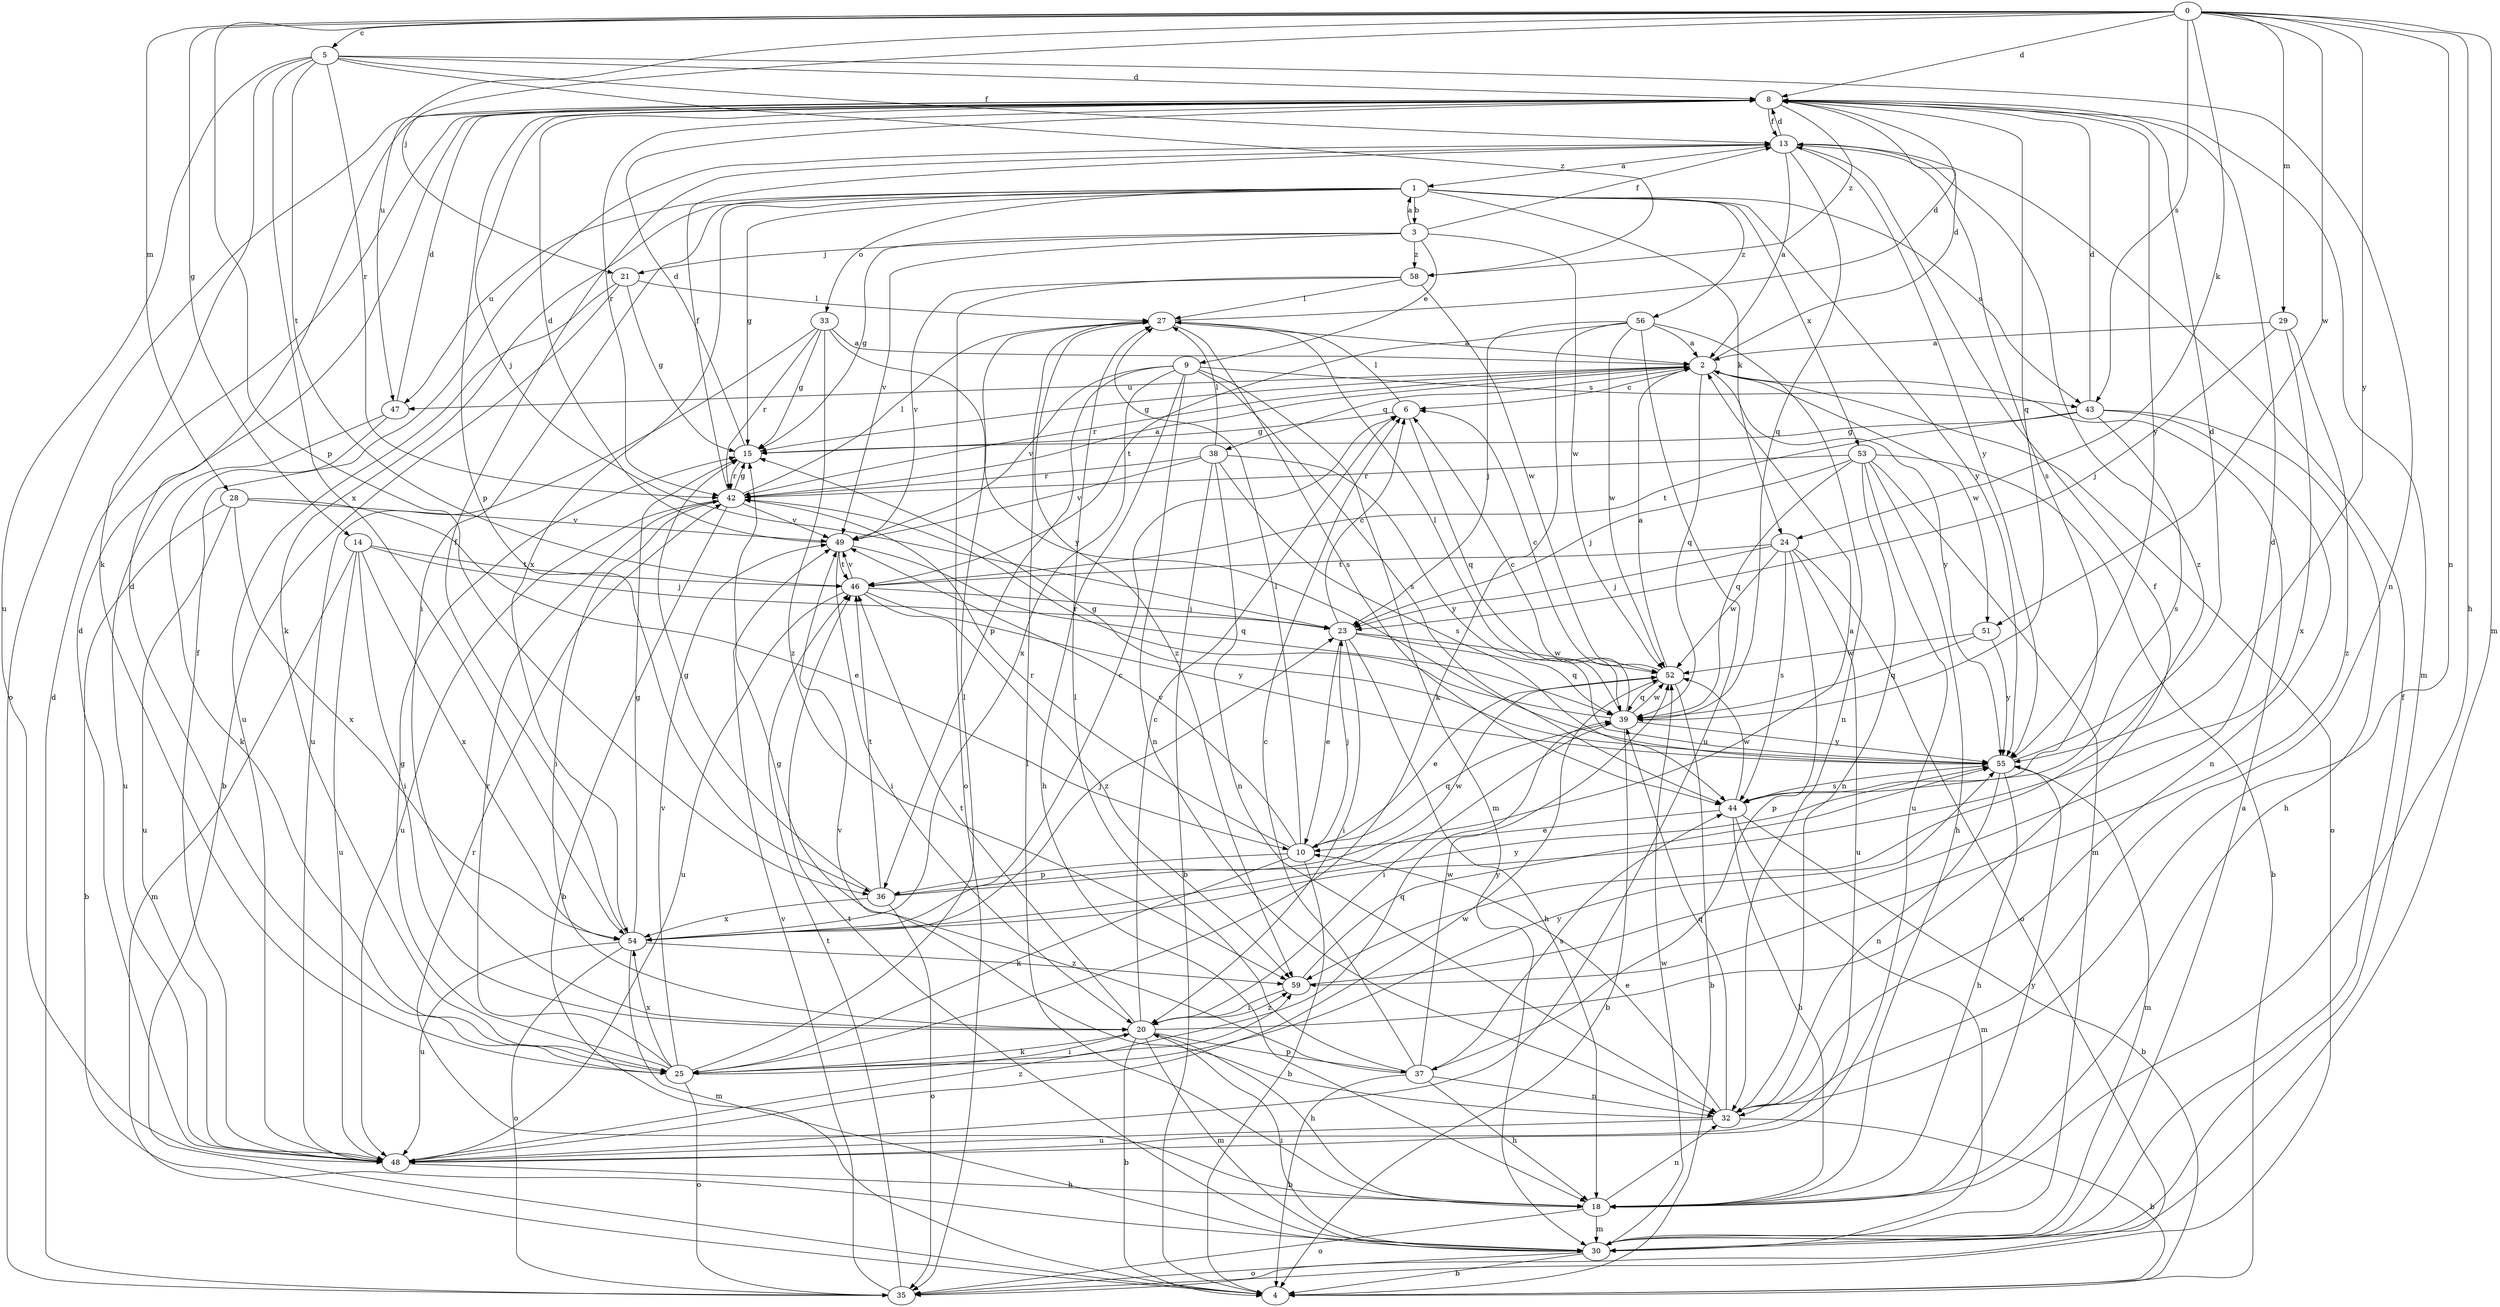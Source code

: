 strict digraph  {
0;
1;
2;
3;
4;
5;
6;
8;
9;
10;
13;
14;
15;
18;
20;
21;
23;
24;
25;
27;
28;
29;
30;
32;
33;
35;
36;
37;
38;
39;
42;
43;
44;
46;
47;
48;
49;
51;
52;
53;
54;
55;
56;
58;
59;
0 -> 5  [label=c];
0 -> 8  [label=d];
0 -> 14  [label=g];
0 -> 18  [label=h];
0 -> 21  [label=j];
0 -> 24  [label=k];
0 -> 28  [label=m];
0 -> 29  [label=m];
0 -> 30  [label=m];
0 -> 32  [label=n];
0 -> 36  [label=p];
0 -> 43  [label=s];
0 -> 47  [label=u];
0 -> 51  [label=w];
0 -> 55  [label=y];
1 -> 3  [label=b];
1 -> 15  [label=g];
1 -> 20  [label=i];
1 -> 24  [label=k];
1 -> 25  [label=k];
1 -> 33  [label=o];
1 -> 43  [label=s];
1 -> 47  [label=u];
1 -> 53  [label=x];
1 -> 54  [label=x];
1 -> 55  [label=y];
1 -> 56  [label=z];
2 -> 6  [label=c];
2 -> 8  [label=d];
2 -> 15  [label=g];
2 -> 35  [label=o];
2 -> 38  [label=q];
2 -> 39  [label=q];
2 -> 42  [label=r];
2 -> 47  [label=u];
2 -> 51  [label=w];
2 -> 55  [label=y];
3 -> 1  [label=a];
3 -> 9  [label=e];
3 -> 13  [label=f];
3 -> 15  [label=g];
3 -> 21  [label=j];
3 -> 49  [label=v];
3 -> 52  [label=w];
3 -> 58  [label=z];
5 -> 8  [label=d];
5 -> 13  [label=f];
5 -> 25  [label=k];
5 -> 32  [label=n];
5 -> 42  [label=r];
5 -> 46  [label=t];
5 -> 48  [label=u];
5 -> 54  [label=x];
5 -> 58  [label=z];
6 -> 15  [label=g];
6 -> 27  [label=l];
6 -> 39  [label=q];
8 -> 13  [label=f];
8 -> 23  [label=j];
8 -> 30  [label=m];
8 -> 35  [label=o];
8 -> 36  [label=p];
8 -> 39  [label=q];
8 -> 42  [label=r];
8 -> 55  [label=y];
8 -> 58  [label=z];
9 -> 18  [label=h];
9 -> 30  [label=m];
9 -> 32  [label=n];
9 -> 36  [label=p];
9 -> 43  [label=s];
9 -> 44  [label=s];
9 -> 49  [label=v];
9 -> 54  [label=x];
10 -> 4  [label=b];
10 -> 23  [label=j];
10 -> 25  [label=k];
10 -> 27  [label=l];
10 -> 36  [label=p];
10 -> 39  [label=q];
10 -> 42  [label=r];
10 -> 49  [label=v];
13 -> 1  [label=a];
13 -> 2  [label=a];
13 -> 8  [label=d];
13 -> 39  [label=q];
13 -> 44  [label=s];
13 -> 55  [label=y];
13 -> 59  [label=z];
14 -> 20  [label=i];
14 -> 23  [label=j];
14 -> 30  [label=m];
14 -> 46  [label=t];
14 -> 48  [label=u];
14 -> 54  [label=x];
15 -> 8  [label=d];
15 -> 42  [label=r];
18 -> 27  [label=l];
18 -> 30  [label=m];
18 -> 32  [label=n];
18 -> 35  [label=o];
18 -> 42  [label=r];
18 -> 55  [label=y];
20 -> 4  [label=b];
20 -> 6  [label=c];
20 -> 13  [label=f];
20 -> 18  [label=h];
20 -> 25  [label=k];
20 -> 30  [label=m];
20 -> 37  [label=p];
20 -> 46  [label=t];
20 -> 59  [label=z];
21 -> 4  [label=b];
21 -> 15  [label=g];
21 -> 27  [label=l];
21 -> 48  [label=u];
23 -> 6  [label=c];
23 -> 10  [label=e];
23 -> 18  [label=h];
23 -> 20  [label=i];
23 -> 39  [label=q];
23 -> 52  [label=w];
24 -> 23  [label=j];
24 -> 35  [label=o];
24 -> 37  [label=p];
24 -> 44  [label=s];
24 -> 46  [label=t];
24 -> 48  [label=u];
24 -> 52  [label=w];
25 -> 8  [label=d];
25 -> 15  [label=g];
25 -> 20  [label=i];
25 -> 27  [label=l];
25 -> 35  [label=o];
25 -> 39  [label=q];
25 -> 42  [label=r];
25 -> 49  [label=v];
25 -> 54  [label=x];
25 -> 55  [label=y];
27 -> 2  [label=a];
27 -> 8  [label=d];
27 -> 44  [label=s];
27 -> 59  [label=z];
28 -> 4  [label=b];
28 -> 10  [label=e];
28 -> 48  [label=u];
28 -> 49  [label=v];
28 -> 54  [label=x];
29 -> 2  [label=a];
29 -> 23  [label=j];
29 -> 54  [label=x];
29 -> 59  [label=z];
30 -> 2  [label=a];
30 -> 4  [label=b];
30 -> 13  [label=f];
30 -> 20  [label=i];
30 -> 35  [label=o];
30 -> 46  [label=t];
30 -> 52  [label=w];
32 -> 4  [label=b];
32 -> 10  [label=e];
32 -> 39  [label=q];
32 -> 48  [label=u];
32 -> 49  [label=v];
33 -> 2  [label=a];
33 -> 15  [label=g];
33 -> 42  [label=r];
33 -> 48  [label=u];
33 -> 55  [label=y];
33 -> 59  [label=z];
35 -> 8  [label=d];
35 -> 46  [label=t];
35 -> 49  [label=v];
36 -> 2  [label=a];
36 -> 15  [label=g];
36 -> 35  [label=o];
36 -> 46  [label=t];
36 -> 52  [label=w];
36 -> 54  [label=x];
37 -> 4  [label=b];
37 -> 6  [label=c];
37 -> 15  [label=g];
37 -> 18  [label=h];
37 -> 27  [label=l];
37 -> 32  [label=n];
37 -> 44  [label=s];
37 -> 52  [label=w];
38 -> 4  [label=b];
38 -> 27  [label=l];
38 -> 32  [label=n];
38 -> 42  [label=r];
38 -> 44  [label=s];
38 -> 49  [label=v];
38 -> 55  [label=y];
39 -> 4  [label=b];
39 -> 6  [label=c];
39 -> 20  [label=i];
39 -> 27  [label=l];
39 -> 42  [label=r];
39 -> 52  [label=w];
39 -> 55  [label=y];
42 -> 2  [label=a];
42 -> 4  [label=b];
42 -> 13  [label=f];
42 -> 15  [label=g];
42 -> 20  [label=i];
42 -> 27  [label=l];
42 -> 48  [label=u];
42 -> 49  [label=v];
43 -> 8  [label=d];
43 -> 15  [label=g];
43 -> 18  [label=h];
43 -> 32  [label=n];
43 -> 44  [label=s];
43 -> 46  [label=t];
44 -> 4  [label=b];
44 -> 10  [label=e];
44 -> 18  [label=h];
44 -> 30  [label=m];
44 -> 52  [label=w];
46 -> 23  [label=j];
46 -> 48  [label=u];
46 -> 49  [label=v];
46 -> 55  [label=y];
46 -> 59  [label=z];
47 -> 8  [label=d];
47 -> 25  [label=k];
47 -> 48  [label=u];
48 -> 8  [label=d];
48 -> 13  [label=f];
48 -> 18  [label=h];
48 -> 52  [label=w];
48 -> 59  [label=z];
49 -> 8  [label=d];
49 -> 20  [label=i];
49 -> 39  [label=q];
49 -> 46  [label=t];
51 -> 39  [label=q];
51 -> 52  [label=w];
51 -> 55  [label=y];
52 -> 2  [label=a];
52 -> 4  [label=b];
52 -> 6  [label=c];
52 -> 10  [label=e];
52 -> 39  [label=q];
53 -> 4  [label=b];
53 -> 18  [label=h];
53 -> 23  [label=j];
53 -> 30  [label=m];
53 -> 32  [label=n];
53 -> 39  [label=q];
53 -> 42  [label=r];
53 -> 48  [label=u];
54 -> 6  [label=c];
54 -> 13  [label=f];
54 -> 15  [label=g];
54 -> 23  [label=j];
54 -> 30  [label=m];
54 -> 35  [label=o];
54 -> 48  [label=u];
54 -> 55  [label=y];
54 -> 59  [label=z];
55 -> 8  [label=d];
55 -> 15  [label=g];
55 -> 18  [label=h];
55 -> 30  [label=m];
55 -> 32  [label=n];
55 -> 44  [label=s];
56 -> 2  [label=a];
56 -> 23  [label=j];
56 -> 25  [label=k];
56 -> 32  [label=n];
56 -> 46  [label=t];
56 -> 48  [label=u];
56 -> 52  [label=w];
58 -> 27  [label=l];
58 -> 35  [label=o];
58 -> 49  [label=v];
58 -> 52  [label=w];
59 -> 8  [label=d];
59 -> 20  [label=i];
59 -> 55  [label=y];
}
